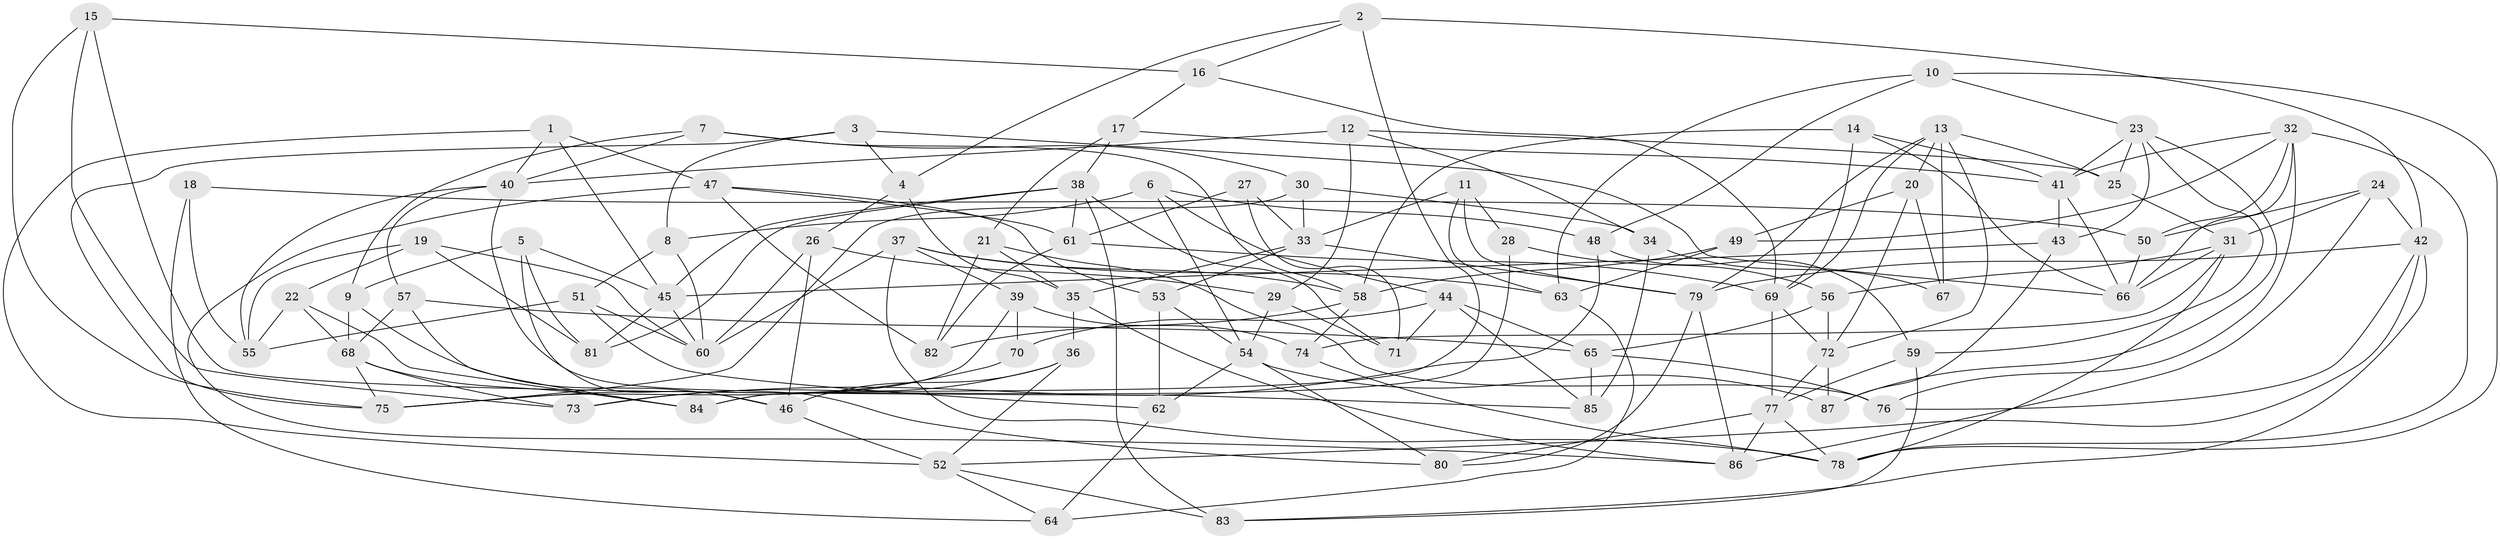 // original degree distribution, {4: 1.0}
// Generated by graph-tools (version 1.1) at 2025/38/03/04/25 23:38:05]
// undirected, 87 vertices, 199 edges
graph export_dot {
  node [color=gray90,style=filled];
  1;
  2;
  3;
  4;
  5;
  6;
  7;
  8;
  9;
  10;
  11;
  12;
  13;
  14;
  15;
  16;
  17;
  18;
  19;
  20;
  21;
  22;
  23;
  24;
  25;
  26;
  27;
  28;
  29;
  30;
  31;
  32;
  33;
  34;
  35;
  36;
  37;
  38;
  39;
  40;
  41;
  42;
  43;
  44;
  45;
  46;
  47;
  48;
  49;
  50;
  51;
  52;
  53;
  54;
  55;
  56;
  57;
  58;
  59;
  60;
  61;
  62;
  63;
  64;
  65;
  66;
  67;
  68;
  69;
  70;
  71;
  72;
  73;
  74;
  75;
  76;
  77;
  78;
  79;
  80;
  81;
  82;
  83;
  84;
  85;
  86;
  87;
  1 -- 40 [weight=1.0];
  1 -- 45 [weight=1.0];
  1 -- 47 [weight=1.0];
  1 -- 52 [weight=1.0];
  2 -- 4 [weight=1.0];
  2 -- 16 [weight=1.0];
  2 -- 42 [weight=1.0];
  2 -- 84 [weight=1.0];
  3 -- 4 [weight=1.0];
  3 -- 8 [weight=1.0];
  3 -- 66 [weight=1.0];
  3 -- 75 [weight=1.0];
  4 -- 26 [weight=1.0];
  4 -- 35 [weight=1.0];
  5 -- 9 [weight=1.0];
  5 -- 45 [weight=1.0];
  5 -- 46 [weight=1.0];
  5 -- 81 [weight=1.0];
  6 -- 8 [weight=1.0];
  6 -- 44 [weight=1.0];
  6 -- 48 [weight=1.0];
  6 -- 54 [weight=1.0];
  7 -- 9 [weight=1.0];
  7 -- 30 [weight=1.0];
  7 -- 40 [weight=1.0];
  7 -- 58 [weight=1.0];
  8 -- 51 [weight=1.0];
  8 -- 60 [weight=1.0];
  9 -- 46 [weight=1.0];
  9 -- 68 [weight=1.0];
  10 -- 23 [weight=1.0];
  10 -- 48 [weight=1.0];
  10 -- 63 [weight=1.0];
  10 -- 78 [weight=1.0];
  11 -- 28 [weight=1.0];
  11 -- 33 [weight=1.0];
  11 -- 63 [weight=1.0];
  11 -- 79 [weight=1.0];
  12 -- 25 [weight=1.0];
  12 -- 29 [weight=1.0];
  12 -- 34 [weight=1.0];
  12 -- 40 [weight=1.0];
  13 -- 20 [weight=1.0];
  13 -- 25 [weight=1.0];
  13 -- 67 [weight=1.0];
  13 -- 69 [weight=1.0];
  13 -- 72 [weight=1.0];
  13 -- 79 [weight=1.0];
  14 -- 41 [weight=1.0];
  14 -- 58 [weight=1.0];
  14 -- 66 [weight=1.0];
  14 -- 69 [weight=1.0];
  15 -- 16 [weight=1.0];
  15 -- 73 [weight=1.0];
  15 -- 75 [weight=1.0];
  15 -- 85 [weight=1.0];
  16 -- 17 [weight=1.0];
  16 -- 69 [weight=1.0];
  17 -- 21 [weight=1.0];
  17 -- 38 [weight=1.0];
  17 -- 41 [weight=1.0];
  18 -- 50 [weight=1.0];
  18 -- 55 [weight=2.0];
  18 -- 64 [weight=1.0];
  19 -- 22 [weight=1.0];
  19 -- 55 [weight=1.0];
  19 -- 60 [weight=1.0];
  19 -- 81 [weight=1.0];
  20 -- 49 [weight=1.0];
  20 -- 67 [weight=1.0];
  20 -- 72 [weight=1.0];
  21 -- 35 [weight=1.0];
  21 -- 76 [weight=1.0];
  21 -- 82 [weight=1.0];
  22 -- 55 [weight=1.0];
  22 -- 68 [weight=1.0];
  22 -- 84 [weight=1.0];
  23 -- 25 [weight=1.0];
  23 -- 41 [weight=1.0];
  23 -- 43 [weight=1.0];
  23 -- 59 [weight=1.0];
  23 -- 87 [weight=1.0];
  24 -- 31 [weight=1.0];
  24 -- 42 [weight=1.0];
  24 -- 50 [weight=1.0];
  24 -- 86 [weight=1.0];
  25 -- 31 [weight=1.0];
  26 -- 29 [weight=1.0];
  26 -- 46 [weight=1.0];
  26 -- 60 [weight=1.0];
  27 -- 33 [weight=1.0];
  27 -- 61 [weight=2.0];
  27 -- 71 [weight=1.0];
  28 -- 56 [weight=1.0];
  28 -- 84 [weight=2.0];
  29 -- 54 [weight=1.0];
  29 -- 71 [weight=1.0];
  30 -- 33 [weight=1.0];
  30 -- 34 [weight=1.0];
  30 -- 75 [weight=1.0];
  31 -- 56 [weight=1.0];
  31 -- 66 [weight=1.0];
  31 -- 74 [weight=1.0];
  31 -- 78 [weight=1.0];
  32 -- 41 [weight=1.0];
  32 -- 49 [weight=1.0];
  32 -- 50 [weight=1.0];
  32 -- 66 [weight=1.0];
  32 -- 76 [weight=1.0];
  32 -- 78 [weight=1.0];
  33 -- 35 [weight=1.0];
  33 -- 53 [weight=1.0];
  33 -- 79 [weight=1.0];
  34 -- 67 [weight=2.0];
  34 -- 85 [weight=2.0];
  35 -- 36 [weight=2.0];
  35 -- 86 [weight=1.0];
  36 -- 46 [weight=2.0];
  36 -- 52 [weight=1.0];
  36 -- 73 [weight=1.0];
  37 -- 39 [weight=1.0];
  37 -- 58 [weight=1.0];
  37 -- 60 [weight=1.0];
  37 -- 63 [weight=2.0];
  37 -- 78 [weight=1.0];
  38 -- 45 [weight=1.0];
  38 -- 61 [weight=1.0];
  38 -- 71 [weight=1.0];
  38 -- 81 [weight=1.0];
  38 -- 83 [weight=1.0];
  39 -- 70 [weight=1.0];
  39 -- 74 [weight=1.0];
  39 -- 75 [weight=1.0];
  40 -- 55 [weight=1.0];
  40 -- 57 [weight=1.0];
  40 -- 80 [weight=1.0];
  41 -- 43 [weight=1.0];
  41 -- 66 [weight=1.0];
  42 -- 52 [weight=1.0];
  42 -- 76 [weight=1.0];
  42 -- 79 [weight=1.0];
  42 -- 83 [weight=1.0];
  43 -- 45 [weight=1.0];
  43 -- 87 [weight=1.0];
  44 -- 65 [weight=1.0];
  44 -- 70 [weight=2.0];
  44 -- 71 [weight=1.0];
  44 -- 85 [weight=1.0];
  45 -- 60 [weight=1.0];
  45 -- 81 [weight=1.0];
  46 -- 52 [weight=1.0];
  47 -- 53 [weight=1.0];
  47 -- 61 [weight=1.0];
  47 -- 82 [weight=1.0];
  47 -- 86 [weight=2.0];
  48 -- 59 [weight=1.0];
  48 -- 73 [weight=1.0];
  49 -- 58 [weight=1.0];
  49 -- 63 [weight=1.0];
  50 -- 66 [weight=1.0];
  51 -- 55 [weight=1.0];
  51 -- 60 [weight=1.0];
  51 -- 62 [weight=1.0];
  52 -- 64 [weight=1.0];
  52 -- 83 [weight=1.0];
  53 -- 54 [weight=1.0];
  53 -- 62 [weight=1.0];
  54 -- 62 [weight=1.0];
  54 -- 80 [weight=1.0];
  54 -- 87 [weight=1.0];
  56 -- 65 [weight=1.0];
  56 -- 72 [weight=1.0];
  57 -- 65 [weight=1.0];
  57 -- 68 [weight=1.0];
  57 -- 84 [weight=1.0];
  58 -- 74 [weight=1.0];
  58 -- 82 [weight=1.0];
  59 -- 77 [weight=1.0];
  59 -- 83 [weight=1.0];
  61 -- 69 [weight=1.0];
  61 -- 82 [weight=1.0];
  62 -- 64 [weight=1.0];
  63 -- 64 [weight=1.0];
  65 -- 76 [weight=1.0];
  65 -- 85 [weight=2.0];
  68 -- 73 [weight=1.0];
  68 -- 75 [weight=1.0];
  68 -- 84 [weight=1.0];
  69 -- 72 [weight=1.0];
  69 -- 77 [weight=1.0];
  70 -- 75 [weight=1.0];
  72 -- 77 [weight=1.0];
  72 -- 87 [weight=1.0];
  74 -- 78 [weight=1.0];
  77 -- 78 [weight=1.0];
  77 -- 80 [weight=1.0];
  77 -- 86 [weight=1.0];
  79 -- 80 [weight=1.0];
  79 -- 86 [weight=1.0];
}
